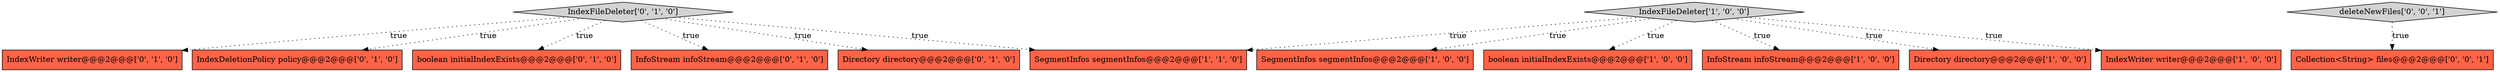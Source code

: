 digraph {
11 [style = filled, label = "IndexWriter writer@@@2@@@['0', '1', '0']", fillcolor = tomato, shape = box image = "AAA0AAABBB2BBB"];
6 [style = filled, label = "SegmentInfos segmentInfos@@@2@@@['1', '1', '0']", fillcolor = tomato, shape = box image = "AAA0AAABBB1BBB"];
3 [style = filled, label = "SegmentInfos segmentInfos@@@2@@@['1', '0', '0']", fillcolor = tomato, shape = box image = "AAA0AAABBB1BBB"];
1 [style = filled, label = "boolean initialIndexExists@@@2@@@['1', '0', '0']", fillcolor = tomato, shape = box image = "AAA0AAABBB1BBB"];
7 [style = filled, label = "IndexDeletionPolicy policy@@@2@@@['0', '1', '0']", fillcolor = tomato, shape = box image = "AAA0AAABBB2BBB"];
8 [style = filled, label = "boolean initialIndexExists@@@2@@@['0', '1', '0']", fillcolor = tomato, shape = box image = "AAA0AAABBB2BBB"];
14 [style = filled, label = "deleteNewFiles['0', '0', '1']", fillcolor = lightgray, shape = diamond image = "AAA0AAABBB3BBB"];
0 [style = filled, label = "IndexFileDeleter['1', '0', '0']", fillcolor = lightgray, shape = diamond image = "AAA0AAABBB1BBB"];
4 [style = filled, label = "InfoStream infoStream@@@2@@@['1', '0', '0']", fillcolor = tomato, shape = box image = "AAA0AAABBB1BBB"];
12 [style = filled, label = "InfoStream infoStream@@@2@@@['0', '1', '0']", fillcolor = tomato, shape = box image = "AAA0AAABBB2BBB"];
5 [style = filled, label = "Directory directory@@@2@@@['1', '0', '0']", fillcolor = tomato, shape = box image = "AAA0AAABBB1BBB"];
13 [style = filled, label = "Collection<String> files@@@2@@@['0', '0', '1']", fillcolor = tomato, shape = box image = "AAA0AAABBB3BBB"];
9 [style = filled, label = "Directory directory@@@2@@@['0', '1', '0']", fillcolor = tomato, shape = box image = "AAA0AAABBB2BBB"];
10 [style = filled, label = "IndexFileDeleter['0', '1', '0']", fillcolor = lightgray, shape = diamond image = "AAA0AAABBB2BBB"];
2 [style = filled, label = "IndexWriter writer@@@2@@@['1', '0', '0']", fillcolor = tomato, shape = box image = "AAA0AAABBB1BBB"];
0->2 [style = dotted, label="true"];
10->6 [style = dotted, label="true"];
0->3 [style = dotted, label="true"];
0->4 [style = dotted, label="true"];
0->6 [style = dotted, label="true"];
0->1 [style = dotted, label="true"];
14->13 [style = dotted, label="true"];
10->11 [style = dotted, label="true"];
10->8 [style = dotted, label="true"];
10->7 [style = dotted, label="true"];
10->12 [style = dotted, label="true"];
10->9 [style = dotted, label="true"];
0->5 [style = dotted, label="true"];
}
